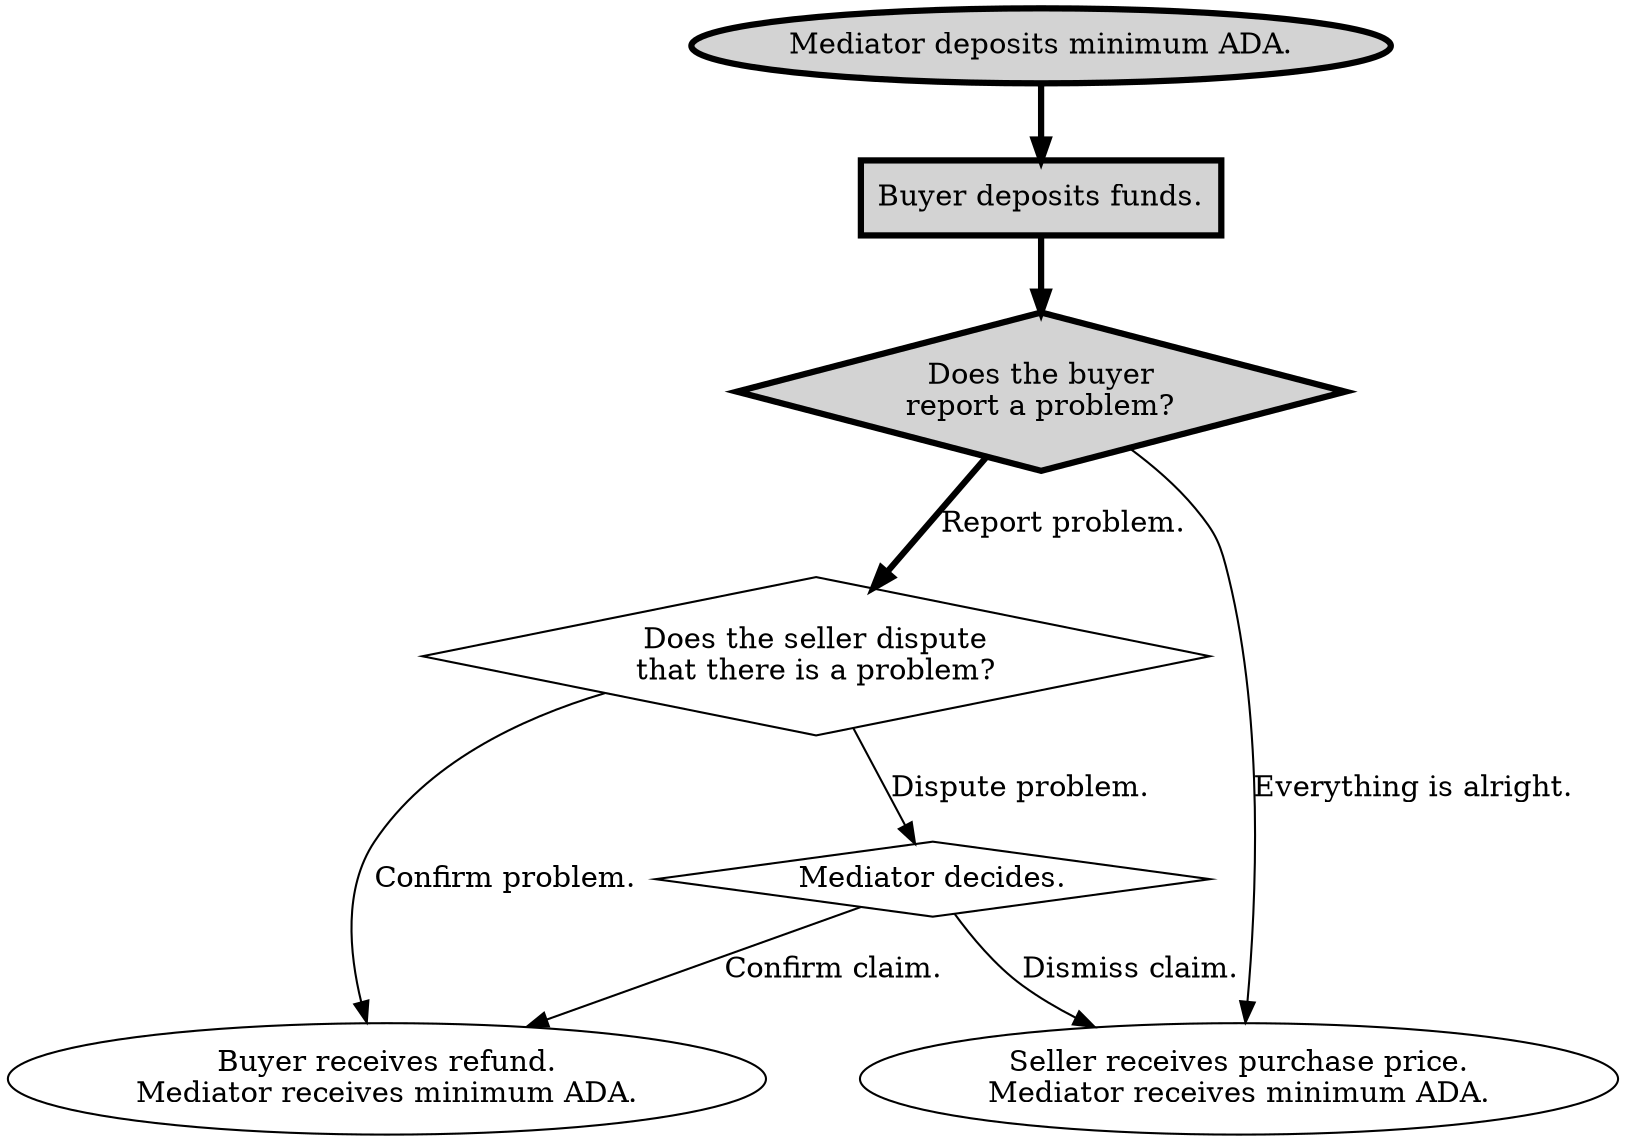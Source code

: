 digraph escrow {

minAda [shape=oval, label="Mediator deposits minimum ADA.", penwidth=3, style=filled, fillcolor=lightgray]

deposit [shape=rectangle, label="Buyer deposits funds.", penwidth=3, style=filled, fillcolor=lightgray]

problem [shape=diamond, label="Does the buyer\nreport a problem?", penwidth=3, style=filled, fillcolor=lightgray]

dispute [shape=diamond, label="Does the seller dispute\nthat there is a problem?"]

mediate [shape=diamond, label="Mediator decides."]

sale [shape=oval, label="Seller receives purchase price.\nMediator receives minimum ADA."]

refund [shape=oval, label="Buyer receives refund.\nMediator receives minimum ADA."]

minAda -> deposit [penwidth=3]

deposit -> problem [penwidth=3]

problem -> sale [label="Everything is alright."]

problem -> dispute [label="Report problem.", penwidth=3]

dispute -> refund [label="Confirm problem."]

dispute -> mediate [label="Dispute problem."]

mediate -> sale [label="Dismiss claim."]

mediate -> refund [label="Confirm claim."]

}
